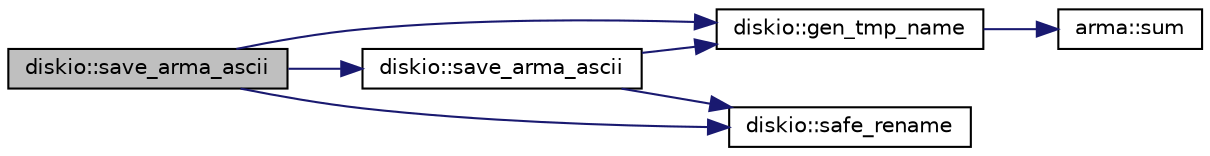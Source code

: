 digraph "diskio::save_arma_ascii"
{
  edge [fontname="Helvetica",fontsize="10",labelfontname="Helvetica",labelfontsize="10"];
  node [fontname="Helvetica",fontsize="10",shape=record];
  rankdir="LR";
  Node1 [label="diskio::save_arma_ascii",height=0.2,width=0.4,color="black", fillcolor="grey75", style="filled" fontcolor="black"];
  Node1 -> Node2 [color="midnightblue",fontsize="10",style="solid",fontname="Helvetica"];
  Node2 [label="diskio::gen_tmp_name",height=0.2,width=0.4,color="black", fillcolor="white", style="filled",URL="$group__diskio.html#ga81ac9508b1ee96fd24338a9701aeda71"];
  Node2 -> Node3 [color="midnightblue",fontsize="10",style="solid",fontname="Helvetica"];
  Node3 [label="arma::sum",height=0.2,width=0.4,color="black", fillcolor="white", style="filled",URL="$group__fn__sum.html#gaac94471603e655a8ad1e90659fd32bc4",tooltip="Delayed sum of elements of a matrix along a specified dimension (either rows or columns). The result is stored in a dense matrix that has either one column or one row. For dim = 0, find the sum of each column (traverse across rows) For dim = 1, find the sum of each row (traverse across columns) The default is dim = 0. NOTE: the dim argument is different than in Matlab/Octave."];
  Node1 -> Node4 [color="midnightblue",fontsize="10",style="solid",fontname="Helvetica"];
  Node4 [label="diskio::save_arma_ascii",height=0.2,width=0.4,color="black", fillcolor="white", style="filled",URL="$group__diskio.html#ga159785ddd277a6ce0589c9b7621e1387"];
  Node4 -> Node2 [color="midnightblue",fontsize="10",style="solid",fontname="Helvetica"];
  Node4 -> Node5 [color="midnightblue",fontsize="10",style="solid",fontname="Helvetica"];
  Node5 [label="diskio::safe_rename",height=0.2,width=0.4,color="black", fillcolor="white", style="filled",URL="$group__diskio.html#gafd37296c4660795ae79ddb0766d4551a"];
  Node1 -> Node5 [color="midnightblue",fontsize="10",style="solid",fontname="Helvetica"];
}

